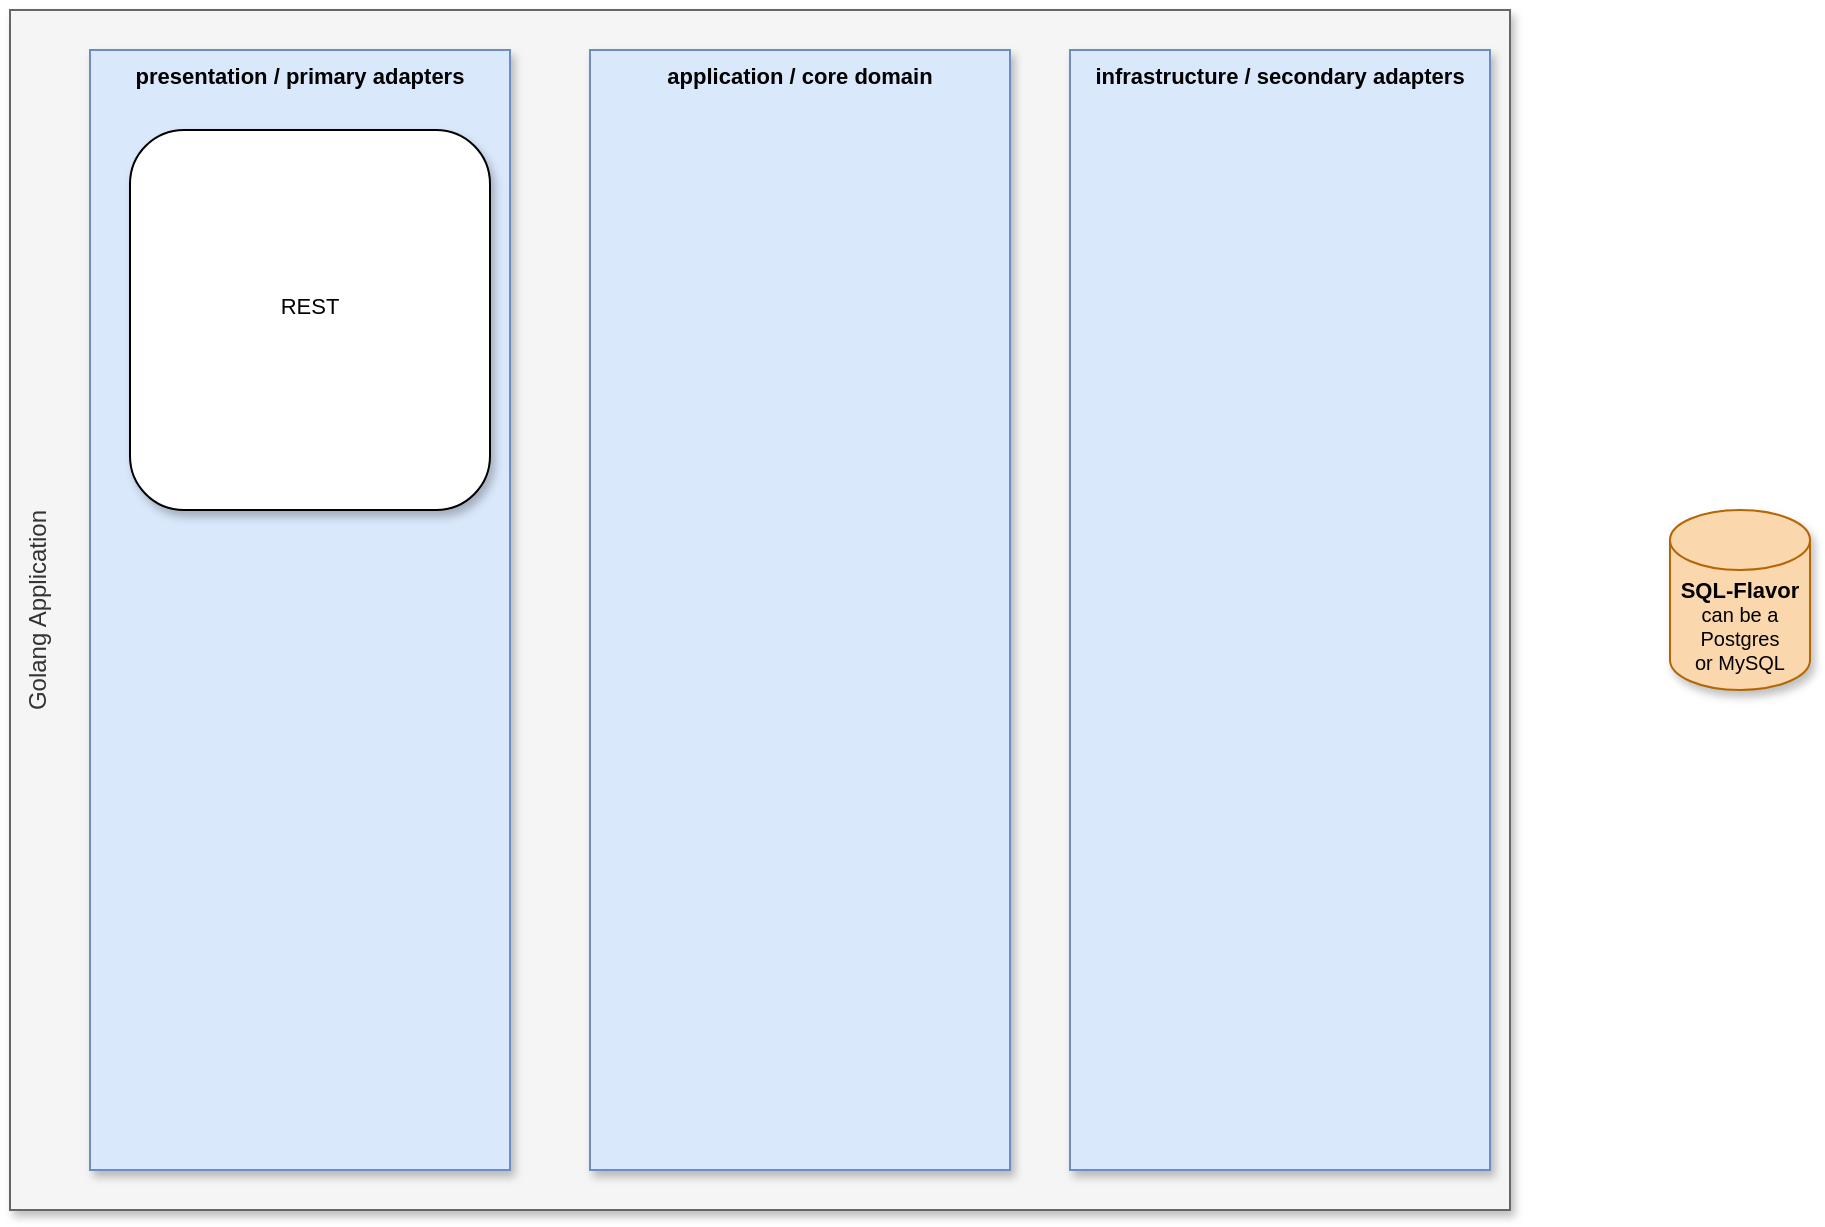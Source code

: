 <mxfile version="20.2.3" type="device"><diagram id="NooPKYhKzXaWxfWy8ULs" name="Página-1"><mxGraphModel dx="1376" dy="905" grid="1" gridSize="10" guides="1" tooltips="1" connect="1" arrows="1" fold="1" page="1" pageScale="1" pageWidth="1169" pageHeight="827" math="0" shadow="0"><root><mxCell id="0"/><mxCell id="1" parent="0"/><mxCell id="G7Tx_WJqPKsVI8cAfpW_-1" value="Golang Application" style="rounded=0;whiteSpace=wrap;html=1;horizontal=0;align=center;verticalAlign=top;fontFamily=Helvetica;shadow=1;fillColor=#f5f5f5;strokeColor=#666666;fontColor=#333333;" vertex="1" parent="1"><mxGeometry x="230" y="130" width="750" height="600" as="geometry"/></mxCell><mxCell id="G7Tx_WJqPKsVI8cAfpW_-2" value="&lt;b&gt;&lt;font style=&quot;font-size: 11px;&quot;&gt;SQL-Flavor&lt;/font&gt;&lt;/b&gt;&lt;br&gt;can be a&lt;br&gt;Postgres&lt;br&gt;or MySQL" style="shape=cylinder3;whiteSpace=wrap;html=1;boundedLbl=1;backgroundOutline=1;size=15;fontFamily=Helvetica;shadow=1;fillColor=#fad7ac;strokeColor=#b46504;fontSize=10;" vertex="1" parent="1"><mxGeometry x="1060" y="380" width="70" height="90" as="geometry"/></mxCell><mxCell id="G7Tx_WJqPKsVI8cAfpW_-3" value="presentation / primary adapters" style="rounded=0;whiteSpace=wrap;html=1;shadow=1;fontFamily=Helvetica;glass=0;verticalAlign=top;fillColor=#dae8fc;strokeColor=#6c8ebf;fontStyle=1;fontSize=11;" vertex="1" parent="1"><mxGeometry x="270" y="150" width="210" height="560" as="geometry"/></mxCell><mxCell id="G7Tx_WJqPKsVI8cAfpW_-4" value="application / core domain" style="rounded=0;whiteSpace=wrap;html=1;shadow=1;fontFamily=Helvetica;glass=0;verticalAlign=top;fillColor=#dae8fc;strokeColor=#6c8ebf;fontStyle=1;fontSize=11;" vertex="1" parent="1"><mxGeometry x="520" y="150" width="210" height="560" as="geometry"/></mxCell><mxCell id="G7Tx_WJqPKsVI8cAfpW_-5" value="infrastructure / secondary adapters" style="rounded=0;whiteSpace=wrap;html=1;shadow=1;fontFamily=Helvetica;glass=0;verticalAlign=top;fillColor=#dae8fc;strokeColor=#6c8ebf;fontStyle=1;fontSize=11;" vertex="1" parent="1"><mxGeometry x="760" y="150" width="210" height="560" as="geometry"/></mxCell><mxCell id="G7Tx_WJqPKsVI8cAfpW_-6" value="REST&lt;br&gt;&lt;br&gt;" style="rounded=1;whiteSpace=wrap;html=1;shadow=1;glass=0;fontFamily=Helvetica;fontSize=11;" vertex="1" parent="1"><mxGeometry x="290" y="190" width="180" height="190" as="geometry"/></mxCell></root></mxGraphModel></diagram></mxfile>